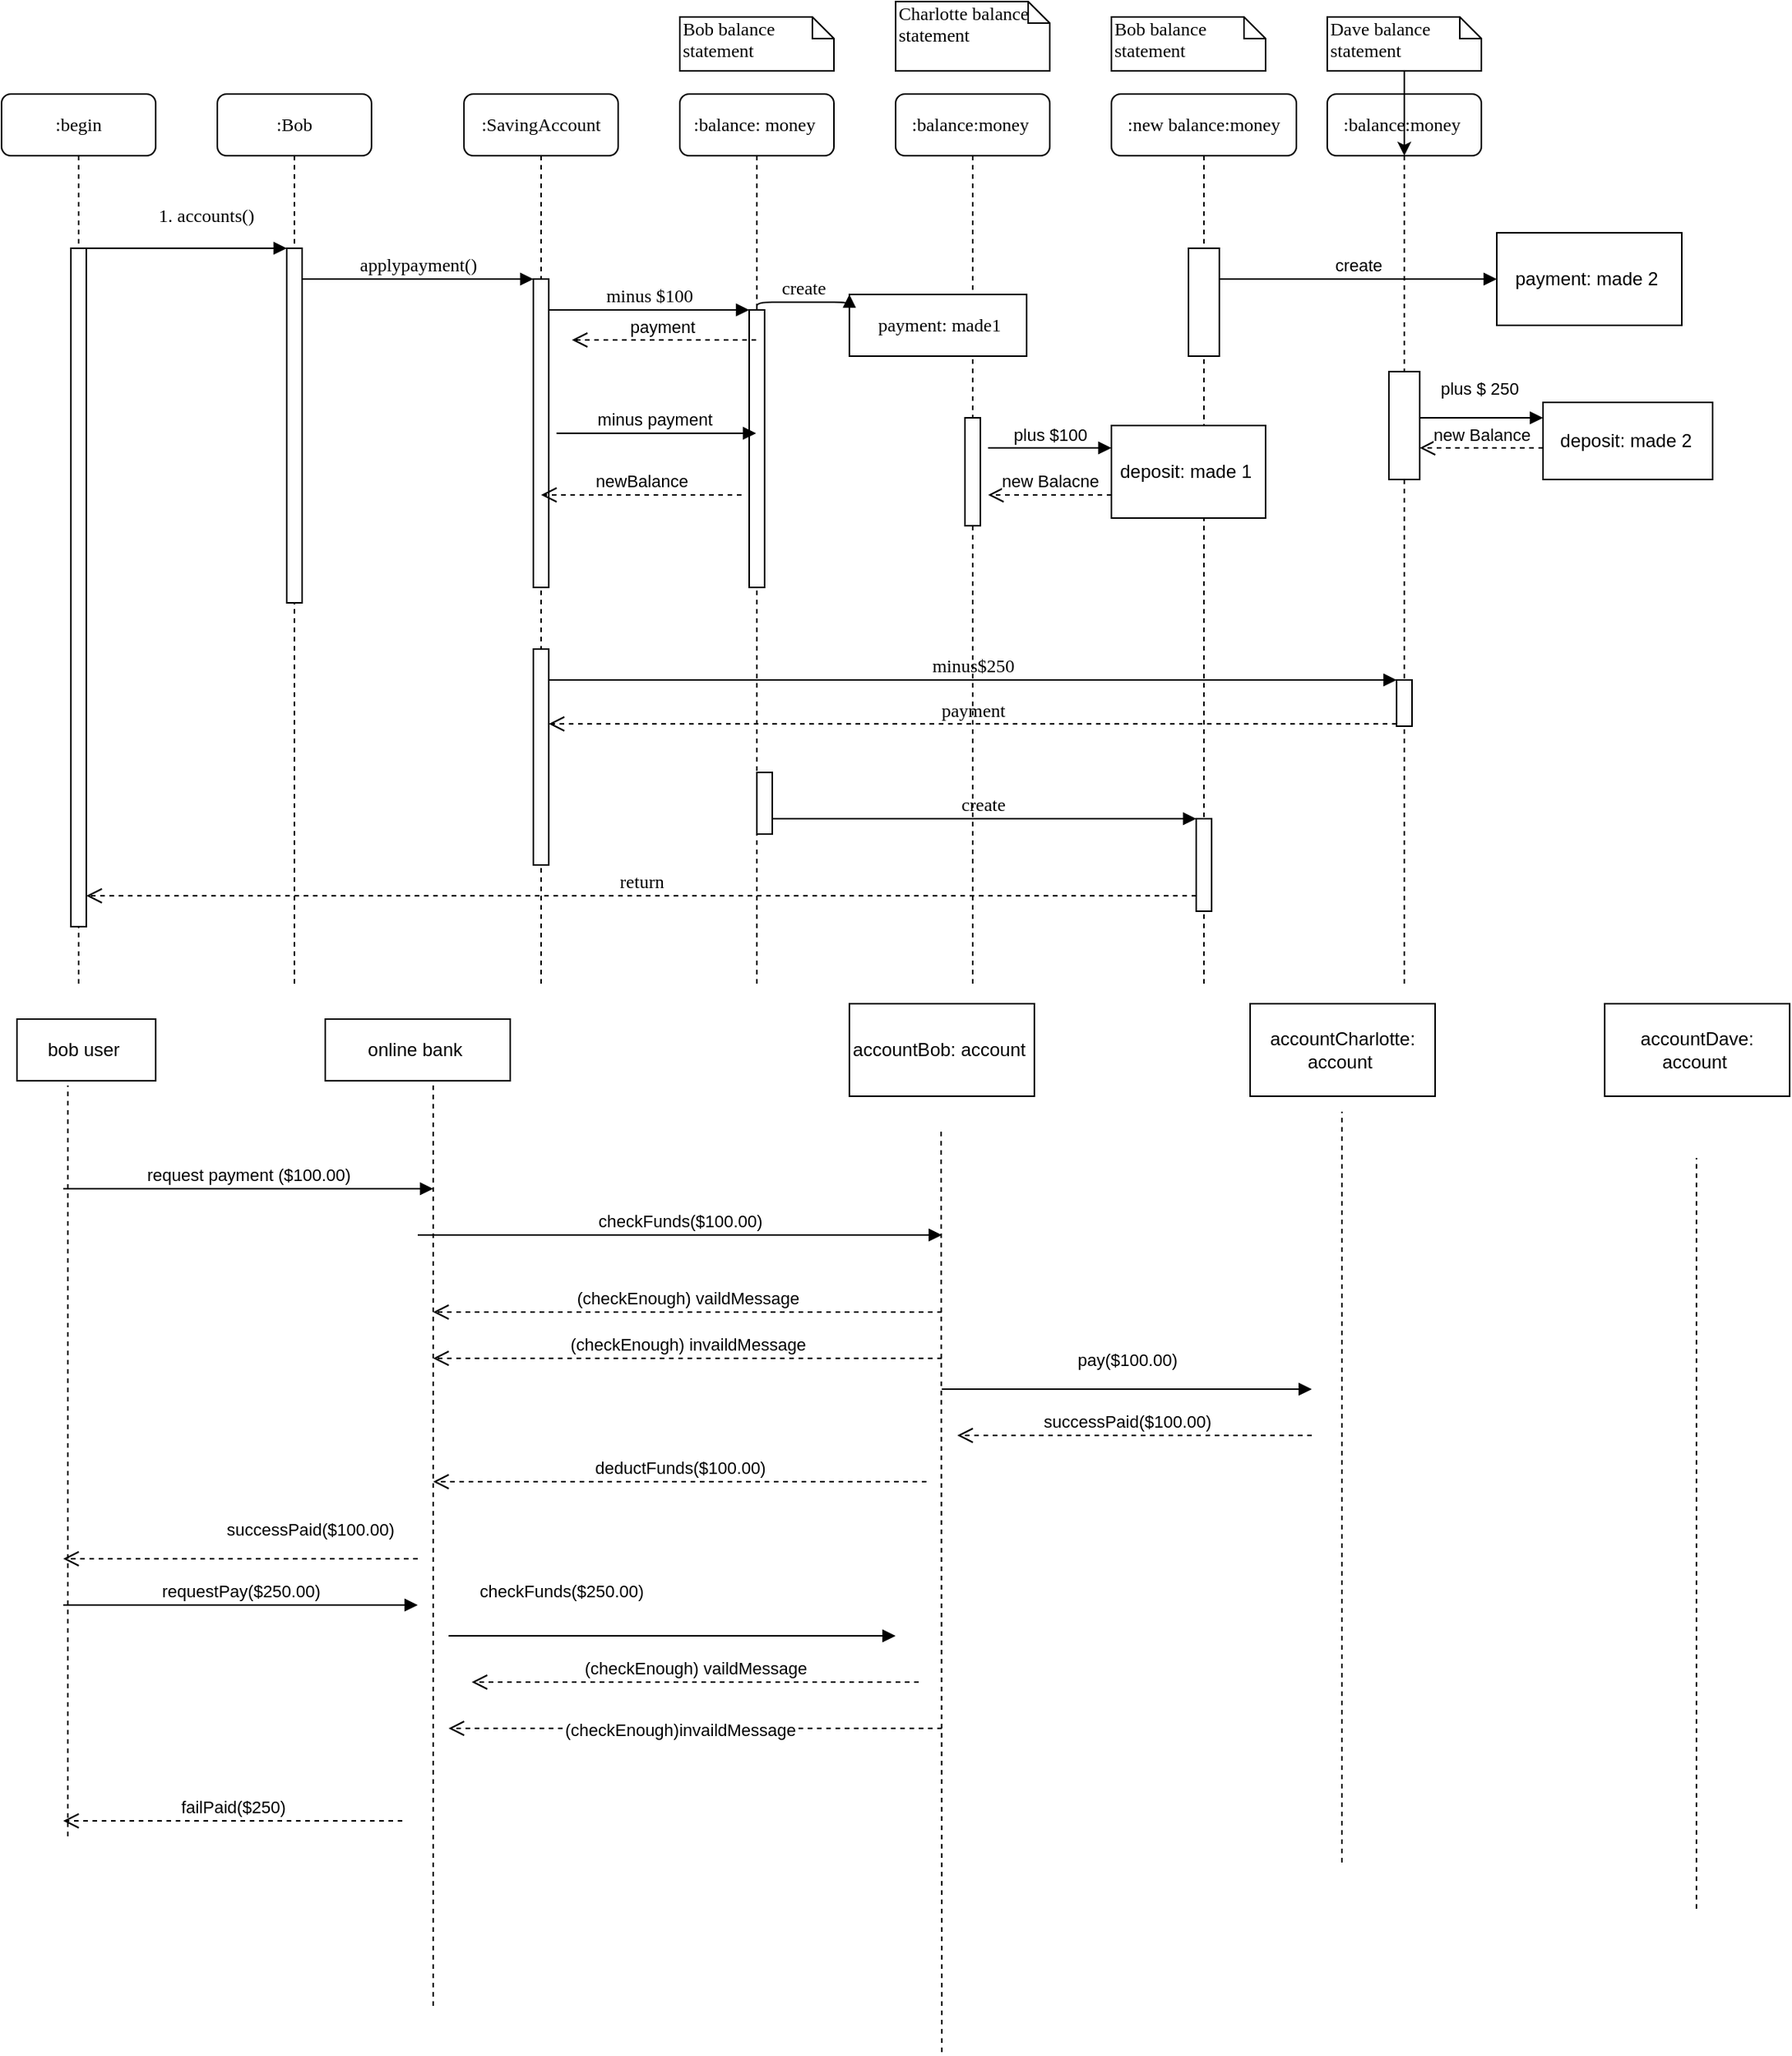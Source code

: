 <mxfile version="13.10.4" type="gitlab">
  <diagram name="Page-1" id="13e1069c-82ec-6db2-03f1-153e76fe0fe0">
    <mxGraphModel dx="1662" dy="705" grid="1" gridSize="10" guides="1" tooltips="1" connect="1" arrows="1" fold="1" page="1" pageScale="1" pageWidth="1100" pageHeight="850" background="#ffffff" math="0" shadow="0">
      <root>
        <mxCell id="0" />
        <mxCell id="1" parent="0" />
        <mxCell id="7baba1c4bc27f4b0-2" value=":Bob" style="shape=umlLifeline;perimeter=lifelinePerimeter;whiteSpace=wrap;html=1;container=1;collapsible=0;recursiveResize=0;outlineConnect=0;rounded=1;shadow=0;comic=0;labelBackgroundColor=none;strokeWidth=1;fontFamily=Verdana;fontSize=12;align=center;" parent="1" vertex="1">
          <mxGeometry x="240" y="80" width="100" height="580" as="geometry" />
        </mxCell>
        <mxCell id="7baba1c4bc27f4b0-10" value="" style="html=1;points=[];perimeter=orthogonalPerimeter;rounded=0;shadow=0;comic=0;labelBackgroundColor=none;strokeWidth=1;fontFamily=Verdana;fontSize=12;align=center;" parent="7baba1c4bc27f4b0-2" vertex="1">
          <mxGeometry x="45" y="100" width="10" height="230" as="geometry" />
        </mxCell>
        <mxCell id="7baba1c4bc27f4b0-3" value=":SavingAccount" style="shape=umlLifeline;perimeter=lifelinePerimeter;whiteSpace=wrap;html=1;container=1;collapsible=0;recursiveResize=0;outlineConnect=0;rounded=1;shadow=0;comic=0;labelBackgroundColor=none;strokeWidth=1;fontFamily=Verdana;fontSize=12;align=center;" parent="1" vertex="1">
          <mxGeometry x="400" y="80" width="100" height="580" as="geometry" />
        </mxCell>
        <mxCell id="7baba1c4bc27f4b0-13" value="" style="html=1;points=[];perimeter=orthogonalPerimeter;rounded=0;shadow=0;comic=0;labelBackgroundColor=none;strokeWidth=1;fontFamily=Verdana;fontSize=12;align=center;" parent="7baba1c4bc27f4b0-3" vertex="1">
          <mxGeometry x="45" y="120" width="10" height="200" as="geometry" />
        </mxCell>
        <mxCell id="7y11Ie95_LsJh0pAa8gD-8" value="newBalance" style="html=1;verticalAlign=bottom;endArrow=open;dashed=1;endSize=8;" edge="1" parent="7baba1c4bc27f4b0-3" target="7baba1c4bc27f4b0-3">
          <mxGeometry relative="1" as="geometry">
            <mxPoint x="180" y="260" as="sourcePoint" />
            <mxPoint x="90" y="260" as="targetPoint" />
          </mxGeometry>
        </mxCell>
        <mxCell id="7baba1c4bc27f4b0-22" value="" style="html=1;points=[];perimeter=orthogonalPerimeter;rounded=0;shadow=0;comic=0;labelBackgroundColor=none;strokeWidth=1;fontFamily=Verdana;fontSize=12;align=center;" parent="7baba1c4bc27f4b0-3" vertex="1">
          <mxGeometry x="45" y="360" width="10" height="140" as="geometry" />
        </mxCell>
        <mxCell id="7baba1c4bc27f4b0-4" value=":balance: money&amp;nbsp;" style="shape=umlLifeline;perimeter=lifelinePerimeter;whiteSpace=wrap;html=1;container=1;collapsible=0;recursiveResize=0;outlineConnect=0;rounded=1;shadow=0;comic=0;labelBackgroundColor=none;strokeWidth=1;fontFamily=Verdana;fontSize=12;align=center;" parent="1" vertex="1">
          <mxGeometry x="540" y="80" width="100" height="580" as="geometry" />
        </mxCell>
        <mxCell id="7baba1c4bc27f4b0-5" value=":balance:money&amp;nbsp;" style="shape=umlLifeline;perimeter=lifelinePerimeter;whiteSpace=wrap;html=1;container=1;collapsible=0;recursiveResize=0;outlineConnect=0;rounded=1;shadow=0;comic=0;labelBackgroundColor=none;strokeWidth=1;fontFamily=Verdana;fontSize=12;align=center;" parent="1" vertex="1">
          <mxGeometry x="680" y="80" width="100" height="580" as="geometry" />
        </mxCell>
        <mxCell id="7baba1c4bc27f4b0-34" value="" style="html=1;points=[];perimeter=orthogonalPerimeter;rounded=0;shadow=0;comic=0;labelBackgroundColor=none;strokeWidth=1;fontFamily=Verdana;fontSize=12;align=center;" parent="7baba1c4bc27f4b0-5" vertex="1">
          <mxGeometry x="45" y="210" width="10" height="70" as="geometry" />
        </mxCell>
        <mxCell id="7baba1c4bc27f4b0-6" value=":new balance:money" style="shape=umlLifeline;perimeter=lifelinePerimeter;whiteSpace=wrap;html=1;container=1;collapsible=0;recursiveResize=0;outlineConnect=0;rounded=1;shadow=0;comic=0;labelBackgroundColor=none;strokeWidth=1;fontFamily=Verdana;fontSize=12;align=center;" parent="1" vertex="1">
          <mxGeometry x="820" y="80" width="120" height="580" as="geometry" />
        </mxCell>
        <mxCell id="7y11Ie95_LsJh0pAa8gD-4" value="deposit: made 1&amp;nbsp;" style="rounded=0;whiteSpace=wrap;html=1;" vertex="1" parent="7baba1c4bc27f4b0-6">
          <mxGeometry y="215" width="100" height="60" as="geometry" />
        </mxCell>
        <mxCell id="7y11Ie95_LsJh0pAa8gD-21" value="" style="html=1;points=[];perimeter=orthogonalPerimeter;rounded=0;shadow=0;comic=0;labelBackgroundColor=none;strokeWidth=1;fontFamily=Verdana;fontSize=12;align=center;" vertex="1" parent="7baba1c4bc27f4b0-6">
          <mxGeometry x="50" y="100" width="20" height="70" as="geometry" />
        </mxCell>
        <mxCell id="7baba1c4bc27f4b0-28" value="" style="html=1;points=[];perimeter=orthogonalPerimeter;rounded=0;shadow=0;comic=0;labelBackgroundColor=none;strokeWidth=1;fontFamily=Verdana;fontSize=12;align=center;" parent="7baba1c4bc27f4b0-6" vertex="1">
          <mxGeometry x="55" y="470" width="10" height="60" as="geometry" />
        </mxCell>
        <mxCell id="7baba1c4bc27f4b0-7" value=":balance:money&amp;nbsp;" style="shape=umlLifeline;perimeter=lifelinePerimeter;whiteSpace=wrap;html=1;container=1;collapsible=0;recursiveResize=0;outlineConnect=0;rounded=1;shadow=0;comic=0;labelBackgroundColor=none;strokeWidth=1;fontFamily=Verdana;fontSize=12;align=center;" parent="1" vertex="1">
          <mxGeometry x="960" y="80" width="100" height="580" as="geometry" />
        </mxCell>
        <mxCell id="7y11Ie95_LsJh0pAa8gD-12" value="" style="html=1;points=[];perimeter=orthogonalPerimeter;rounded=0;shadow=0;comic=0;labelBackgroundColor=none;strokeWidth=1;fontFamily=Verdana;fontSize=12;align=center;" vertex="1" parent="7baba1c4bc27f4b0-7">
          <mxGeometry x="40" y="180" width="20" height="70" as="geometry" />
        </mxCell>
        <mxCell id="7baba1c4bc27f4b0-8" value=":begin" style="shape=umlLifeline;perimeter=lifelinePerimeter;whiteSpace=wrap;html=1;container=1;collapsible=0;recursiveResize=0;outlineConnect=0;rounded=1;shadow=0;comic=0;labelBackgroundColor=none;strokeWidth=1;fontFamily=Verdana;fontSize=12;align=center;" parent="1" vertex="1">
          <mxGeometry x="100" y="80" width="100" height="580" as="geometry" />
        </mxCell>
        <mxCell id="7baba1c4bc27f4b0-9" value="" style="html=1;points=[];perimeter=orthogonalPerimeter;rounded=0;shadow=0;comic=0;labelBackgroundColor=none;strokeWidth=1;fontFamily=Verdana;fontSize=12;align=center;" parent="7baba1c4bc27f4b0-8" vertex="1">
          <mxGeometry x="45" y="100" width="10" height="440" as="geometry" />
        </mxCell>
        <mxCell id="7baba1c4bc27f4b0-16" value="" style="html=1;points=[];perimeter=orthogonalPerimeter;rounded=0;shadow=0;comic=0;labelBackgroundColor=none;strokeWidth=1;fontFamily=Verdana;fontSize=12;align=center;" parent="1" vertex="1">
          <mxGeometry x="585" y="220" width="10" height="180" as="geometry" />
        </mxCell>
        <mxCell id="7baba1c4bc27f4b0-17" value="minus $100" style="html=1;verticalAlign=bottom;endArrow=block;labelBackgroundColor=none;fontFamily=Verdana;fontSize=12;edgeStyle=elbowEdgeStyle;elbow=vertical;" parent="1" source="7baba1c4bc27f4b0-13" target="7baba1c4bc27f4b0-16" edge="1">
          <mxGeometry relative="1" as="geometry">
            <mxPoint x="510" y="220" as="sourcePoint" />
            <Array as="points">
              <mxPoint x="460" y="220" />
            </Array>
          </mxGeometry>
        </mxCell>
        <mxCell id="7baba1c4bc27f4b0-19" value="payment: made1" style="html=1;points=[];perimeter=orthogonalPerimeter;rounded=0;shadow=0;comic=0;labelBackgroundColor=none;strokeWidth=1;fontFamily=Verdana;fontSize=12;align=center;" parent="1" vertex="1">
          <mxGeometry x="650" y="210" width="115" height="40" as="geometry" />
        </mxCell>
        <mxCell id="7baba1c4bc27f4b0-20" value="create" style="html=1;verticalAlign=bottom;endArrow=block;entryX=0;entryY=0;labelBackgroundColor=none;fontFamily=Verdana;fontSize=12;edgeStyle=elbowEdgeStyle;elbow=vertical;" parent="1" source="7baba1c4bc27f4b0-16" target="7baba1c4bc27f4b0-19" edge="1">
          <mxGeometry relative="1" as="geometry">
            <mxPoint x="650" y="230" as="sourcePoint" />
          </mxGeometry>
        </mxCell>
        <mxCell id="7baba1c4bc27f4b0-25" value="" style="html=1;points=[];perimeter=orthogonalPerimeter;rounded=0;shadow=0;comic=0;labelBackgroundColor=none;strokeColor=#000000;strokeWidth=1;fillColor=#FFFFFF;fontFamily=Verdana;fontSize=12;fontColor=#000000;align=center;" parent="1" vertex="1">
          <mxGeometry x="1005" y="460" width="10" height="30" as="geometry" />
        </mxCell>
        <mxCell id="7baba1c4bc27f4b0-26" value="minus$250" style="html=1;verticalAlign=bottom;endArrow=block;entryX=0;entryY=0;labelBackgroundColor=none;fontFamily=Verdana;fontSize=12;" parent="1" source="7baba1c4bc27f4b0-22" target="7baba1c4bc27f4b0-25" edge="1">
          <mxGeometry relative="1" as="geometry">
            <mxPoint x="930" y="340" as="sourcePoint" />
          </mxGeometry>
        </mxCell>
        <mxCell id="7baba1c4bc27f4b0-27" value="payment" style="html=1;verticalAlign=bottom;endArrow=open;dashed=1;endSize=8;exitX=0;exitY=0.95;labelBackgroundColor=none;fontFamily=Verdana;fontSize=12;" parent="1" source="7baba1c4bc27f4b0-25" target="7baba1c4bc27f4b0-22" edge="1">
          <mxGeometry relative="1" as="geometry">
            <mxPoint x="930" y="416" as="targetPoint" />
          </mxGeometry>
        </mxCell>
        <mxCell id="7baba1c4bc27f4b0-29" value="create&amp;nbsp;" style="html=1;verticalAlign=bottom;endArrow=block;entryX=0;entryY=0;labelBackgroundColor=none;fontFamily=Verdana;fontSize=12;edgeStyle=elbowEdgeStyle;elbow=vertical;" parent="1" source="7baba1c4bc27f4b0-37" target="7baba1c4bc27f4b0-28" edge="1">
          <mxGeometry relative="1" as="geometry">
            <mxPoint x="800" y="550" as="sourcePoint" />
          </mxGeometry>
        </mxCell>
        <mxCell id="7baba1c4bc27f4b0-30" value="return" style="html=1;verticalAlign=bottom;endArrow=open;dashed=1;endSize=8;labelBackgroundColor=none;fontFamily=Verdana;fontSize=12;edgeStyle=elbowEdgeStyle;elbow=vertical;" parent="1" source="7baba1c4bc27f4b0-28" target="7baba1c4bc27f4b0-9" edge="1">
          <mxGeometry relative="1" as="geometry">
            <mxPoint x="800" y="626" as="targetPoint" />
            <Array as="points">
              <mxPoint x="570" y="600" />
            </Array>
          </mxGeometry>
        </mxCell>
        <mxCell id="7baba1c4bc27f4b0-11" value="&lt;ol&gt;&lt;li&gt;accounts()&amp;nbsp;&lt;/li&gt;&lt;/ol&gt;" style="html=1;verticalAlign=bottom;endArrow=block;entryX=0;entryY=0;labelBackgroundColor=none;fontFamily=Verdana;fontSize=12;edgeStyle=elbowEdgeStyle;elbow=vertical;" parent="1" source="7baba1c4bc27f4b0-9" target="7baba1c4bc27f4b0-10" edge="1">
          <mxGeometry relative="1" as="geometry">
            <mxPoint x="220" y="190" as="sourcePoint" />
          </mxGeometry>
        </mxCell>
        <mxCell id="7baba1c4bc27f4b0-14" value="applypayment()" style="html=1;verticalAlign=bottom;endArrow=block;entryX=0;entryY=0;labelBackgroundColor=none;fontFamily=Verdana;fontSize=12;edgeStyle=elbowEdgeStyle;elbow=vertical;" parent="1" source="7baba1c4bc27f4b0-10" target="7baba1c4bc27f4b0-13" edge="1">
          <mxGeometry relative="1" as="geometry">
            <mxPoint x="370" y="200" as="sourcePoint" />
          </mxGeometry>
        </mxCell>
        <mxCell id="7baba1c4bc27f4b0-37" value="" style="html=1;points=[];perimeter=orthogonalPerimeter;rounded=0;shadow=0;comic=0;labelBackgroundColor=none;strokeWidth=1;fontFamily=Verdana;fontSize=12;align=center;" parent="1" vertex="1">
          <mxGeometry x="590" y="520" width="10" height="40" as="geometry" />
        </mxCell>
        <mxCell id="7baba1c4bc27f4b0-43" value="Bob balance statement&amp;nbsp;" style="shape=note;whiteSpace=wrap;html=1;size=14;verticalAlign=top;align=left;spacingTop=-6;rounded=0;shadow=0;comic=0;labelBackgroundColor=none;strokeWidth=1;fontFamily=Verdana;fontSize=12" parent="1" vertex="1">
          <mxGeometry x="540" y="30" width="100" height="35" as="geometry" />
        </mxCell>
        <mxCell id="7baba1c4bc27f4b0-44" value="Charlotte balance statement&amp;nbsp;" style="shape=note;whiteSpace=wrap;html=1;size=14;verticalAlign=top;align=left;spacingTop=-6;rounded=0;shadow=0;comic=0;labelBackgroundColor=none;strokeWidth=1;fontFamily=Verdana;fontSize=12" parent="1" vertex="1">
          <mxGeometry x="680" y="20" width="100" height="45" as="geometry" />
        </mxCell>
        <mxCell id="7baba1c4bc27f4b0-45" value="Bob balance&amp;nbsp;&lt;br&gt;statement&amp;nbsp;" style="shape=note;whiteSpace=wrap;html=1;size=14;verticalAlign=top;align=left;spacingTop=-6;rounded=0;shadow=0;comic=0;labelBackgroundColor=none;strokeWidth=1;fontFamily=Verdana;fontSize=12" parent="1" vertex="1">
          <mxGeometry x="820" y="30" width="100" height="35" as="geometry" />
        </mxCell>
        <mxCell id="7y11Ie95_LsJh0pAa8gD-1" value="" style="edgeStyle=orthogonalEdgeStyle;rounded=0;orthogonalLoop=1;jettySize=auto;html=1;" edge="1" parent="1" source="7baba1c4bc27f4b0-46" target="7baba1c4bc27f4b0-7">
          <mxGeometry relative="1" as="geometry" />
        </mxCell>
        <mxCell id="7baba1c4bc27f4b0-46" value="Dave balance statement&amp;nbsp;" style="shape=note;whiteSpace=wrap;html=1;size=14;verticalAlign=top;align=left;spacingTop=-6;rounded=0;shadow=0;comic=0;labelBackgroundColor=none;strokeWidth=1;fontFamily=Verdana;fontSize=12" parent="1" vertex="1">
          <mxGeometry x="960" y="30" width="100" height="35" as="geometry" />
        </mxCell>
        <mxCell id="7y11Ie95_LsJh0pAa8gD-2" value="plus $100" style="html=1;verticalAlign=bottom;endArrow=block;" edge="1" parent="1">
          <mxGeometry width="80" relative="1" as="geometry">
            <mxPoint x="740" y="309.5" as="sourcePoint" />
            <mxPoint x="820" y="309.5" as="targetPoint" />
          </mxGeometry>
        </mxCell>
        <mxCell id="7y11Ie95_LsJh0pAa8gD-3" value="new Balacne" style="html=1;verticalAlign=bottom;endArrow=open;dashed=1;endSize=8;" edge="1" parent="1">
          <mxGeometry relative="1" as="geometry">
            <mxPoint x="820" y="340" as="sourcePoint" />
            <mxPoint x="740" y="340" as="targetPoint" />
          </mxGeometry>
        </mxCell>
        <mxCell id="7y11Ie95_LsJh0pAa8gD-5" value="minus payment&amp;nbsp;" style="html=1;verticalAlign=bottom;endArrow=block;" edge="1" parent="1" target="7baba1c4bc27f4b0-4">
          <mxGeometry width="80" relative="1" as="geometry">
            <mxPoint x="460" y="300" as="sourcePoint" />
            <mxPoint x="540" y="300" as="targetPoint" />
          </mxGeometry>
        </mxCell>
        <mxCell id="7y11Ie95_LsJh0pAa8gD-9" value="payment&amp;nbsp;" style="html=1;verticalAlign=bottom;endArrow=open;dashed=1;endSize=8;" edge="1" parent="1" source="7baba1c4bc27f4b0-4">
          <mxGeometry relative="1" as="geometry">
            <mxPoint x="550" y="239.5" as="sourcePoint" />
            <mxPoint x="470" y="239.5" as="targetPoint" />
          </mxGeometry>
        </mxCell>
        <mxCell id="7y11Ie95_LsJh0pAa8gD-17" value="plus $ 250&amp;nbsp;" style="html=1;verticalAlign=bottom;endArrow=block;" edge="1" parent="1">
          <mxGeometry y="10" width="80" relative="1" as="geometry">
            <mxPoint x="1020" y="290" as="sourcePoint" />
            <mxPoint x="1100" y="290" as="targetPoint" />
            <mxPoint as="offset" />
          </mxGeometry>
        </mxCell>
        <mxCell id="7y11Ie95_LsJh0pAa8gD-18" value="new Balance" style="html=1;verticalAlign=bottom;endArrow=open;dashed=1;endSize=8;" edge="1" parent="1">
          <mxGeometry relative="1" as="geometry">
            <mxPoint x="1100" y="309.5" as="sourcePoint" />
            <mxPoint x="1020" y="309.5" as="targetPoint" />
            <Array as="points" />
          </mxGeometry>
        </mxCell>
        <mxCell id="7y11Ie95_LsJh0pAa8gD-19" value="deposit: made 2&amp;nbsp;" style="html=1;" vertex="1" parent="1">
          <mxGeometry x="1100" y="280" width="110" height="50" as="geometry" />
        </mxCell>
        <mxCell id="7y11Ie95_LsJh0pAa8gD-22" value="create" style="html=1;verticalAlign=bottom;endArrow=block;" edge="1" parent="1" target="7y11Ie95_LsJh0pAa8gD-23">
          <mxGeometry width="80" relative="1" as="geometry">
            <mxPoint x="890" y="200" as="sourcePoint" />
            <mxPoint x="1070" y="200" as="targetPoint" />
          </mxGeometry>
        </mxCell>
        <mxCell id="7y11Ie95_LsJh0pAa8gD-23" value="payment: made 2&amp;nbsp;" style="rounded=0;whiteSpace=wrap;html=1;" vertex="1" parent="1">
          <mxGeometry x="1070" y="170" width="120" height="60" as="geometry" />
        </mxCell>
        <mxCell id="7y11Ie95_LsJh0pAa8gD-25" value="bob user&amp;nbsp;" style="whiteSpace=wrap;html=1;" vertex="1" parent="1">
          <mxGeometry x="110" y="680" width="90" height="40" as="geometry" />
        </mxCell>
        <mxCell id="7y11Ie95_LsJh0pAa8gD-26" value="online bank&amp;nbsp;" style="rounded=0;whiteSpace=wrap;html=1;" vertex="1" parent="1">
          <mxGeometry x="310" y="680" width="120" height="40" as="geometry" />
        </mxCell>
        <mxCell id="7y11Ie95_LsJh0pAa8gD-27" value="accountBob: account&amp;nbsp;" style="rounded=0;whiteSpace=wrap;html=1;" vertex="1" parent="1">
          <mxGeometry x="650" y="670" width="120" height="60" as="geometry" />
        </mxCell>
        <mxCell id="7y11Ie95_LsJh0pAa8gD-28" value="accountCharlotte: account&amp;nbsp;" style="rounded=0;whiteSpace=wrap;html=1;" vertex="1" parent="1">
          <mxGeometry x="910" y="670" width="120" height="60" as="geometry" />
        </mxCell>
        <mxCell id="7y11Ie95_LsJh0pAa8gD-29" value="accountDave: account&amp;nbsp;" style="rounded=0;whiteSpace=wrap;html=1;" vertex="1" parent="1">
          <mxGeometry x="1140" y="670" width="120" height="60" as="geometry" />
        </mxCell>
        <mxCell id="7y11Ie95_LsJh0pAa8gD-31" value="" style="endArrow=none;dashed=1;html=1;entryX=0.367;entryY=1.075;entryDx=0;entryDy=0;entryPerimeter=0;" edge="1" parent="1" target="7y11Ie95_LsJh0pAa8gD-25">
          <mxGeometry width="50" height="50" relative="1" as="geometry">
            <mxPoint x="143" y="1210" as="sourcePoint" />
            <mxPoint x="170" y="800" as="targetPoint" />
          </mxGeometry>
        </mxCell>
        <mxCell id="7y11Ie95_LsJh0pAa8gD-32" value="" style="endArrow=none;dashed=1;html=1;entryX=0.367;entryY=1.075;entryDx=0;entryDy=0;entryPerimeter=0;" edge="1" parent="1">
          <mxGeometry width="50" height="50" relative="1" as="geometry">
            <mxPoint x="380" y="1320" as="sourcePoint" />
            <mxPoint x="380.03" y="720" as="targetPoint" />
          </mxGeometry>
        </mxCell>
        <mxCell id="7y11Ie95_LsJh0pAa8gD-33" value="" style="endArrow=none;dashed=1;html=1;entryX=0.367;entryY=1.075;entryDx=0;entryDy=0;entryPerimeter=0;" edge="1" parent="1">
          <mxGeometry width="50" height="50" relative="1" as="geometry">
            <mxPoint x="710" y="1350" as="sourcePoint" />
            <mxPoint x="709.53" y="750" as="targetPoint" />
          </mxGeometry>
        </mxCell>
        <mxCell id="7y11Ie95_LsJh0pAa8gD-34" value="" style="endArrow=none;dashed=1;html=1;entryX=0.367;entryY=1.075;entryDx=0;entryDy=0;entryPerimeter=0;" edge="1" parent="1">
          <mxGeometry width="50" height="50" relative="1" as="geometry">
            <mxPoint x="969.5" y="1227" as="sourcePoint" />
            <mxPoint x="969.53" y="740" as="targetPoint" />
          </mxGeometry>
        </mxCell>
        <mxCell id="7y11Ie95_LsJh0pAa8gD-35" value="" style="endArrow=none;dashed=1;html=1;entryX=0.367;entryY=1.075;entryDx=0;entryDy=0;entryPerimeter=0;" edge="1" parent="1">
          <mxGeometry width="50" height="50" relative="1" as="geometry">
            <mxPoint x="1199.5" y="1257" as="sourcePoint" />
            <mxPoint x="1199.53" y="770" as="targetPoint" />
          </mxGeometry>
        </mxCell>
        <mxCell id="7y11Ie95_LsJh0pAa8gD-36" value="request payment ($100.00)" style="html=1;verticalAlign=bottom;endArrow=block;" edge="1" parent="1">
          <mxGeometry width="80" relative="1" as="geometry">
            <mxPoint x="140" y="790" as="sourcePoint" />
            <mxPoint x="380" y="790" as="targetPoint" />
          </mxGeometry>
        </mxCell>
        <mxCell id="7y11Ie95_LsJh0pAa8gD-38" value="successPaid($100.00)" style="html=1;verticalAlign=bottom;endArrow=open;dashed=1;endSize=8;" edge="1" parent="1">
          <mxGeometry x="-0.391" y="-10" relative="1" as="geometry">
            <mxPoint x="370" y="1030" as="sourcePoint" />
            <mxPoint x="140" y="1030" as="targetPoint" />
            <mxPoint as="offset" />
          </mxGeometry>
        </mxCell>
        <mxCell id="7y11Ie95_LsJh0pAa8gD-39" value="requestPay($250.00)" style="html=1;verticalAlign=bottom;endArrow=block;" edge="1" parent="1">
          <mxGeometry width="80" relative="1" as="geometry">
            <mxPoint x="140" y="1060" as="sourcePoint" />
            <mxPoint x="370" y="1060" as="targetPoint" />
          </mxGeometry>
        </mxCell>
        <mxCell id="7y11Ie95_LsJh0pAa8gD-40" value="failPaid($250)" style="html=1;verticalAlign=bottom;endArrow=open;dashed=1;endSize=8;" edge="1" parent="1">
          <mxGeometry relative="1" as="geometry">
            <mxPoint x="360" y="1200" as="sourcePoint" />
            <mxPoint x="140" y="1200" as="targetPoint" />
          </mxGeometry>
        </mxCell>
        <mxCell id="7y11Ie95_LsJh0pAa8gD-41" value="checkFunds($100.00)" style="html=1;verticalAlign=bottom;endArrow=block;" edge="1" parent="1">
          <mxGeometry width="80" relative="1" as="geometry">
            <mxPoint x="370" y="820" as="sourcePoint" />
            <mxPoint x="710" y="820" as="targetPoint" />
          </mxGeometry>
        </mxCell>
        <mxCell id="7y11Ie95_LsJh0pAa8gD-42" value="(checkEnough) vaildMessage" style="html=1;verticalAlign=bottom;endArrow=open;dashed=1;endSize=8;" edge="1" parent="1">
          <mxGeometry relative="1" as="geometry">
            <mxPoint x="710" y="870" as="sourcePoint" />
            <mxPoint x="380" y="870" as="targetPoint" />
          </mxGeometry>
        </mxCell>
        <mxCell id="7y11Ie95_LsJh0pAa8gD-43" value="(checkEnough) invaildMessage" style="html=1;verticalAlign=bottom;endArrow=open;dashed=1;endSize=8;" edge="1" parent="1">
          <mxGeometry relative="1" as="geometry">
            <mxPoint x="710" y="900" as="sourcePoint" />
            <mxPoint x="380" y="900" as="targetPoint" />
          </mxGeometry>
        </mxCell>
        <mxCell id="7y11Ie95_LsJh0pAa8gD-44" value="deductFunds($100.00)" style="html=1;verticalAlign=bottom;endArrow=open;dashed=1;endSize=8;" edge="1" parent="1">
          <mxGeometry relative="1" as="geometry">
            <mxPoint x="700" y="980" as="sourcePoint" />
            <mxPoint x="380" y="980" as="targetPoint" />
          </mxGeometry>
        </mxCell>
        <mxCell id="7y11Ie95_LsJh0pAa8gD-45" value="checkFunds($250.00)" style="html=1;verticalAlign=bottom;endArrow=block;" edge="1" parent="1">
          <mxGeometry x="-0.5" y="20" width="80" relative="1" as="geometry">
            <mxPoint x="390" y="1080" as="sourcePoint" />
            <mxPoint x="680" y="1080" as="targetPoint" />
            <Array as="points">
              <mxPoint x="540" y="1080" />
              <mxPoint x="550" y="1080" />
            </Array>
            <mxPoint as="offset" />
          </mxGeometry>
        </mxCell>
        <mxCell id="7y11Ie95_LsJh0pAa8gD-46" value="(checkEnough) vaildMessage" style="html=1;verticalAlign=bottom;endArrow=open;dashed=1;endSize=8;" edge="1" parent="1">
          <mxGeometry relative="1" as="geometry">
            <mxPoint x="695" y="1110" as="sourcePoint" />
            <mxPoint x="405" y="1110" as="targetPoint" />
          </mxGeometry>
        </mxCell>
        <mxCell id="7y11Ie95_LsJh0pAa8gD-47" value="(checkEnough)invaildMessage" style="html=1;verticalAlign=bottom;endArrow=open;dashed=1;endSize=8;" edge="1" parent="1">
          <mxGeometry x="0.062" y="10" relative="1" as="geometry">
            <mxPoint x="710" y="1140" as="sourcePoint" />
            <mxPoint x="390" y="1140" as="targetPoint" />
            <mxPoint as="offset" />
          </mxGeometry>
        </mxCell>
        <mxCell id="7y11Ie95_LsJh0pAa8gD-48" value="pay($100.00)" style="html=1;verticalAlign=bottom;endArrow=block;" edge="1" parent="1">
          <mxGeometry y="10" width="80" relative="1" as="geometry">
            <mxPoint x="710" y="920" as="sourcePoint" />
            <mxPoint x="950" y="920" as="targetPoint" />
            <mxPoint as="offset" />
          </mxGeometry>
        </mxCell>
        <mxCell id="7y11Ie95_LsJh0pAa8gD-49" value="successPaid($100.00)" style="html=1;verticalAlign=bottom;endArrow=open;dashed=1;endSize=8;" edge="1" parent="1">
          <mxGeometry x="0.043" relative="1" as="geometry">
            <mxPoint x="950" y="950" as="sourcePoint" />
            <mxPoint x="720" y="950" as="targetPoint" />
            <Array as="points">
              <mxPoint x="840" y="950" />
            </Array>
            <mxPoint as="offset" />
          </mxGeometry>
        </mxCell>
      </root>
    </mxGraphModel>
  </diagram>
</mxfile>
